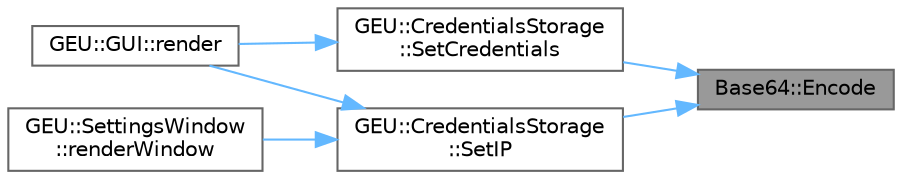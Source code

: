 digraph "Base64::Encode"
{
 // LATEX_PDF_SIZE
  bgcolor="transparent";
  edge [fontname=Helvetica,fontsize=10,labelfontname=Helvetica,labelfontsize=10];
  node [fontname=Helvetica,fontsize=10,shape=box,height=0.2,width=0.4];
  rankdir="RL";
  Node1 [id="Node000001",label="Base64::Encode",height=0.2,width=0.4,color="gray40", fillcolor="grey60", style="filled", fontcolor="black",tooltip=" "];
  Node1 -> Node2 [id="edge1_Node000001_Node000002",dir="back",color="steelblue1",style="solid",tooltip=" "];
  Node2 [id="Node000002",label="GEU::CredentialsStorage\l::SetCredentials",height=0.2,width=0.4,color="grey40", fillcolor="white", style="filled",URL="$d9/d03/class_g_e_u_1_1_credentials_storage.html#a1e1b56311062bf7112926480405f2b00",tooltip=" "];
  Node2 -> Node3 [id="edge2_Node000002_Node000003",dir="back",color="steelblue1",style="solid",tooltip=" "];
  Node3 [id="Node000003",label="GEU::GUI::render",height=0.2,width=0.4,color="grey40", fillcolor="white", style="filled",URL="$de/d06/class_g_e_u_1_1_g_u_i.html#af7ebc89aa431e3a9e86bb1424b819d47",tooltip="Draws ImGUI elements."];
  Node1 -> Node4 [id="edge3_Node000001_Node000004",dir="back",color="steelblue1",style="solid",tooltip=" "];
  Node4 [id="Node000004",label="GEU::CredentialsStorage\l::SetIP",height=0.2,width=0.4,color="grey40", fillcolor="white", style="filled",URL="$d9/d03/class_g_e_u_1_1_credentials_storage.html#a70c6285cc26d302c97058e883b77adc2",tooltip=" "];
  Node4 -> Node3 [id="edge4_Node000004_Node000003",dir="back",color="steelblue1",style="solid",tooltip=" "];
  Node4 -> Node5 [id="edge5_Node000004_Node000005",dir="back",color="steelblue1",style="solid",tooltip=" "];
  Node5 [id="Node000005",label="GEU::SettingsWindow\l::renderWindow",height=0.2,width=0.4,color="grey40", fillcolor="white", style="filled",URL="$da/d04/class_g_e_u_1_1_settings_window.html#a7af9db6d6ad56c4c4fc336251024472f",tooltip="Renders the window and contents."];
}
